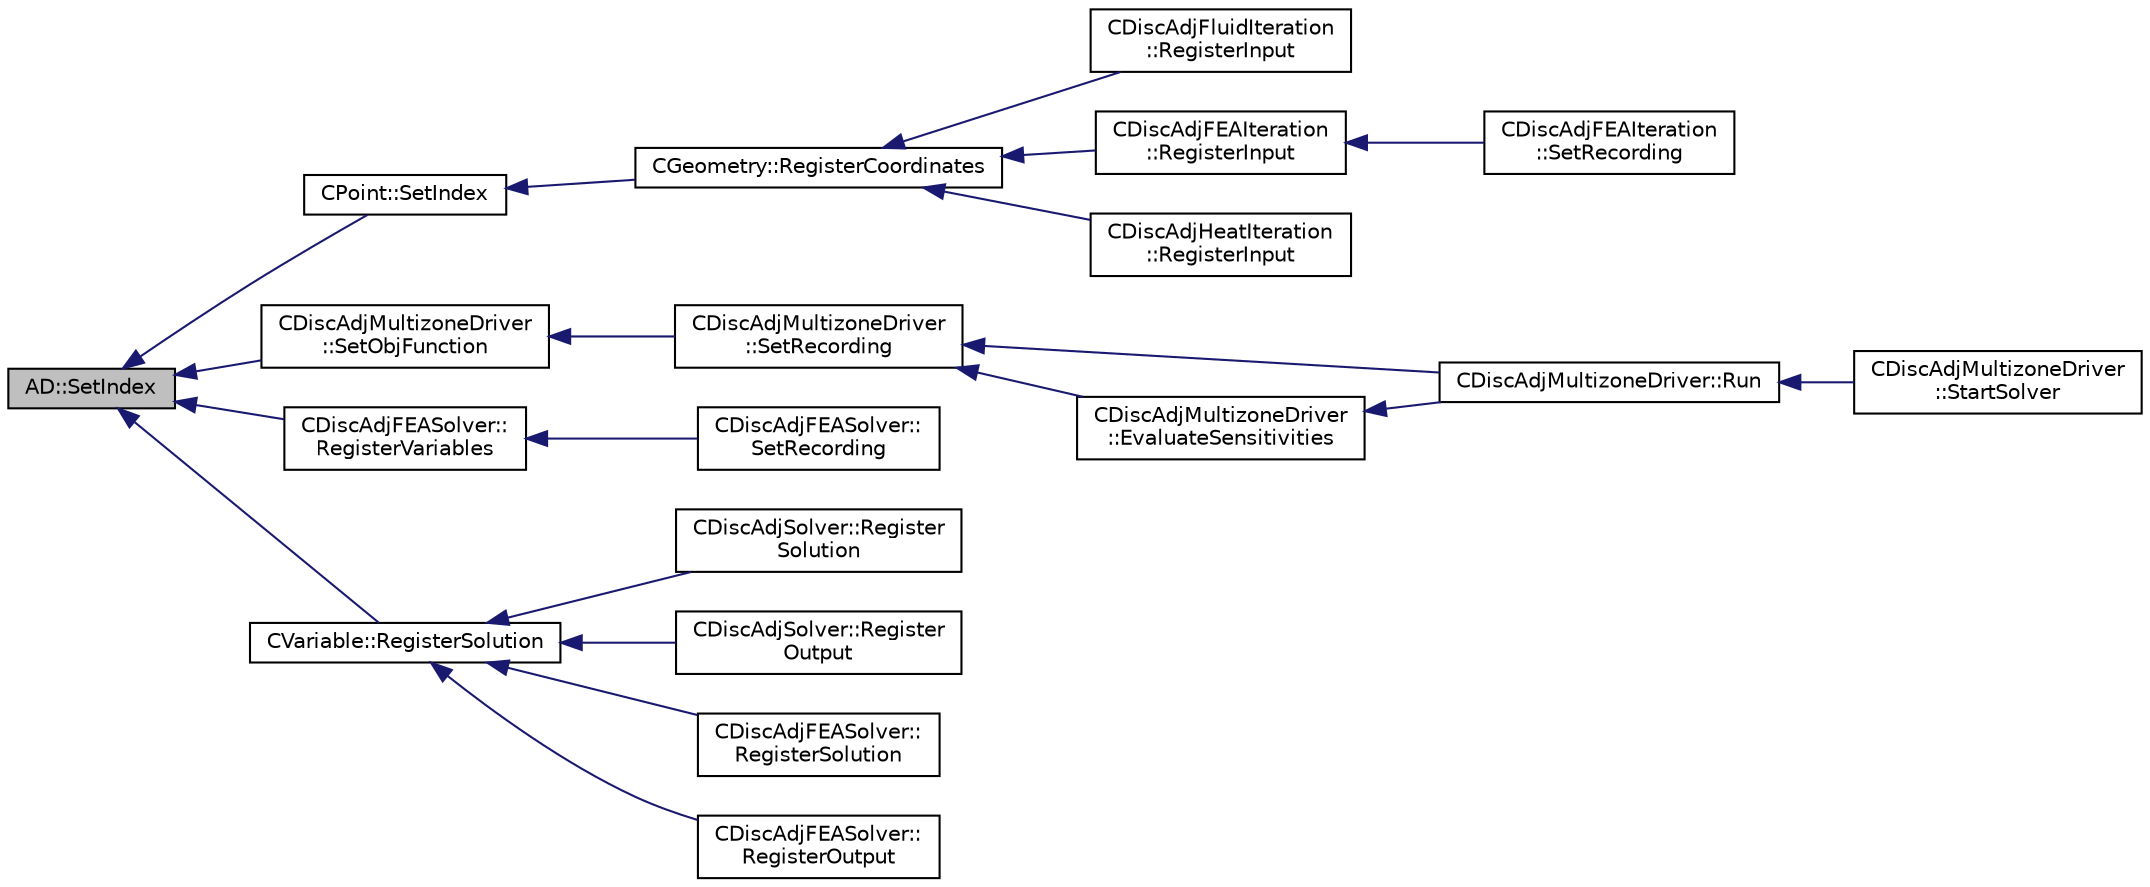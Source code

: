 digraph "AD::SetIndex"
{
  edge [fontname="Helvetica",fontsize="10",labelfontname="Helvetica",labelfontsize="10"];
  node [fontname="Helvetica",fontsize="10",shape=record];
  rankdir="LR";
  Node249 [label="AD::SetIndex",height=0.2,width=0.4,color="black", fillcolor="grey75", style="filled", fontcolor="black"];
  Node249 -> Node250 [dir="back",color="midnightblue",fontsize="10",style="solid",fontname="Helvetica"];
  Node250 [label="CPoint::SetIndex",height=0.2,width=0.4,color="black", fillcolor="white", style="filled",URL="$class_c_point.html#ab274f24d8f13b31f0150cabb388eac97",tooltip="Set the adjoint vector indices of Coord vector. "];
  Node250 -> Node251 [dir="back",color="midnightblue",fontsize="10",style="solid",fontname="Helvetica"];
  Node251 [label="CGeometry::RegisterCoordinates",height=0.2,width=0.4,color="black", fillcolor="white", style="filled",URL="$class_c_geometry.html#a335405024cbc91d79429d60394d55af2",tooltip="Register the coordinates of the mesh nodes. "];
  Node251 -> Node252 [dir="back",color="midnightblue",fontsize="10",style="solid",fontname="Helvetica"];
  Node252 [label="CDiscAdjFluidIteration\l::RegisterInput",height=0.2,width=0.4,color="black", fillcolor="white", style="filled",URL="$class_c_disc_adj_fluid_iteration.html#a836fbec1a157ea18b0cf6384a72f081f",tooltip="Registers all output variables of the fluid iteration. "];
  Node251 -> Node253 [dir="back",color="midnightblue",fontsize="10",style="solid",fontname="Helvetica"];
  Node253 [label="CDiscAdjFEAIteration\l::RegisterInput",height=0.2,width=0.4,color="black", fillcolor="white", style="filled",URL="$class_c_disc_adj_f_e_a_iteration.html#a737678698809cb137576c05e6ca06cde",tooltip="Registers all input variables of the FEM iteration. "];
  Node253 -> Node254 [dir="back",color="midnightblue",fontsize="10",style="solid",fontname="Helvetica"];
  Node254 [label="CDiscAdjFEAIteration\l::SetRecording",height=0.2,width=0.4,color="black", fillcolor="white", style="filled",URL="$class_c_disc_adj_f_e_a_iteration.html#ad5f0dcb01d13560ce5245301646dc3bd",tooltip="Record a single iteration of the direct FEM system. "];
  Node251 -> Node255 [dir="back",color="midnightblue",fontsize="10",style="solid",fontname="Helvetica"];
  Node255 [label="CDiscAdjHeatIteration\l::RegisterInput",height=0.2,width=0.4,color="black", fillcolor="white", style="filled",URL="$class_c_disc_adj_heat_iteration.html#a345926181fbc6119e3686ad67d03f62f",tooltip="Registers all output variables of the fluid iteration. "];
  Node249 -> Node256 [dir="back",color="midnightblue",fontsize="10",style="solid",fontname="Helvetica"];
  Node256 [label="CDiscAdjMultizoneDriver\l::SetObjFunction",height=0.2,width=0.4,color="black", fillcolor="white", style="filled",URL="$class_c_disc_adj_multizone_driver.html#afda203e78a0e4cfde8c3fbb02ef3fd3e",tooltip="Set the objective function. "];
  Node256 -> Node257 [dir="back",color="midnightblue",fontsize="10",style="solid",fontname="Helvetica"];
  Node257 [label="CDiscAdjMultizoneDriver\l::SetRecording",height=0.2,width=0.4,color="black", fillcolor="white", style="filled",URL="$class_c_disc_adj_multizone_driver.html#a441f8669a04147aacab7df463e1dd021",tooltip="Record one iteration of the primal problem within each zone. "];
  Node257 -> Node258 [dir="back",color="midnightblue",fontsize="10",style="solid",fontname="Helvetica"];
  Node258 [label="CDiscAdjMultizoneDriver::Run",height=0.2,width=0.4,color="black", fillcolor="white", style="filled",URL="$class_c_disc_adj_multizone_driver.html#af996aecdb6d20aa4fc81c9b67295abf5",tooltip="[Overload] Run an discrete adjoint update of all solvers within multiple zones. "];
  Node258 -> Node259 [dir="back",color="midnightblue",fontsize="10",style="solid",fontname="Helvetica"];
  Node259 [label="CDiscAdjMultizoneDriver\l::StartSolver",height=0.2,width=0.4,color="black", fillcolor="white", style="filled",URL="$class_c_disc_adj_multizone_driver.html#a75de0a1a482ceeed4301a384f1515092",tooltip="[Overload] Launch the computation for discrete adjoint multizone problems. "];
  Node257 -> Node260 [dir="back",color="midnightblue",fontsize="10",style="solid",fontname="Helvetica"];
  Node260 [label="CDiscAdjMultizoneDriver\l::EvaluateSensitivities",height=0.2,width=0.4,color="black", fillcolor="white", style="filled",URL="$class_c_disc_adj_multizone_driver.html#ac2789097629674cfb7d4de64954024df",tooltip="Evaluate sensitivites for the current adjoint solution and output files. "];
  Node260 -> Node258 [dir="back",color="midnightblue",fontsize="10",style="solid",fontname="Helvetica"];
  Node249 -> Node261 [dir="back",color="midnightblue",fontsize="10",style="solid",fontname="Helvetica"];
  Node261 [label="CDiscAdjFEASolver::\lRegisterVariables",height=0.2,width=0.4,color="black", fillcolor="white", style="filled",URL="$class_c_disc_adj_f_e_a_solver.html#a408757f23c8df6ad6a933589d4ad90de",tooltip="A virtual member. "];
  Node261 -> Node262 [dir="back",color="midnightblue",fontsize="10",style="solid",fontname="Helvetica"];
  Node262 [label="CDiscAdjFEASolver::\lSetRecording",height=0.2,width=0.4,color="black", fillcolor="white", style="filled",URL="$class_c_disc_adj_f_e_a_solver.html#a3aa3cdeeabde58197282da02e36247b5",tooltip="Prepare the solver for a new recording. "];
  Node249 -> Node263 [dir="back",color="midnightblue",fontsize="10",style="solid",fontname="Helvetica"];
  Node263 [label="CVariable::RegisterSolution",height=0.2,width=0.4,color="black", fillcolor="white", style="filled",URL="$class_c_variable.html#a5d8ee15634fe43e299092ff882ffa796",tooltip="Register the variables in the solution array as input/output variable. "];
  Node263 -> Node264 [dir="back",color="midnightblue",fontsize="10",style="solid",fontname="Helvetica"];
  Node264 [label="CDiscAdjSolver::Register\lSolution",height=0.2,width=0.4,color="black", fillcolor="white", style="filled",URL="$class_c_disc_adj_solver.html#a6c097e27287f199bcc8972baabd59ae8",tooltip="Performs the preprocessing of the adjoint AD-based solver. Registers all necessary variables on the t..."];
  Node263 -> Node265 [dir="back",color="midnightblue",fontsize="10",style="solid",fontname="Helvetica"];
  Node265 [label="CDiscAdjSolver::Register\lOutput",height=0.2,width=0.4,color="black", fillcolor="white", style="filled",URL="$class_c_disc_adj_solver.html#a7ae8400ddf2c185e6c9b01aa08aec792",tooltip="Performs the preprocessing of the adjoint AD-based solver. Registers all necessary variables that are..."];
  Node263 -> Node266 [dir="back",color="midnightblue",fontsize="10",style="solid",fontname="Helvetica"];
  Node266 [label="CDiscAdjFEASolver::\lRegisterSolution",height=0.2,width=0.4,color="black", fillcolor="white", style="filled",URL="$class_c_disc_adj_f_e_a_solver.html#ad05585130c1922d463e88540fe5a1bf8",tooltip="Performs the preprocessing of the adjoint AD-based solver. Registers all necessary variables on the t..."];
  Node263 -> Node267 [dir="back",color="midnightblue",fontsize="10",style="solid",fontname="Helvetica"];
  Node267 [label="CDiscAdjFEASolver::\lRegisterOutput",height=0.2,width=0.4,color="black", fillcolor="white", style="filled",URL="$class_c_disc_adj_f_e_a_solver.html#a40c2aba093a93b2caf87ab7ced5c3fd0",tooltip="Performs the preprocessing of the adjoint AD-based solver. Registers all necessary variables that are..."];
}

